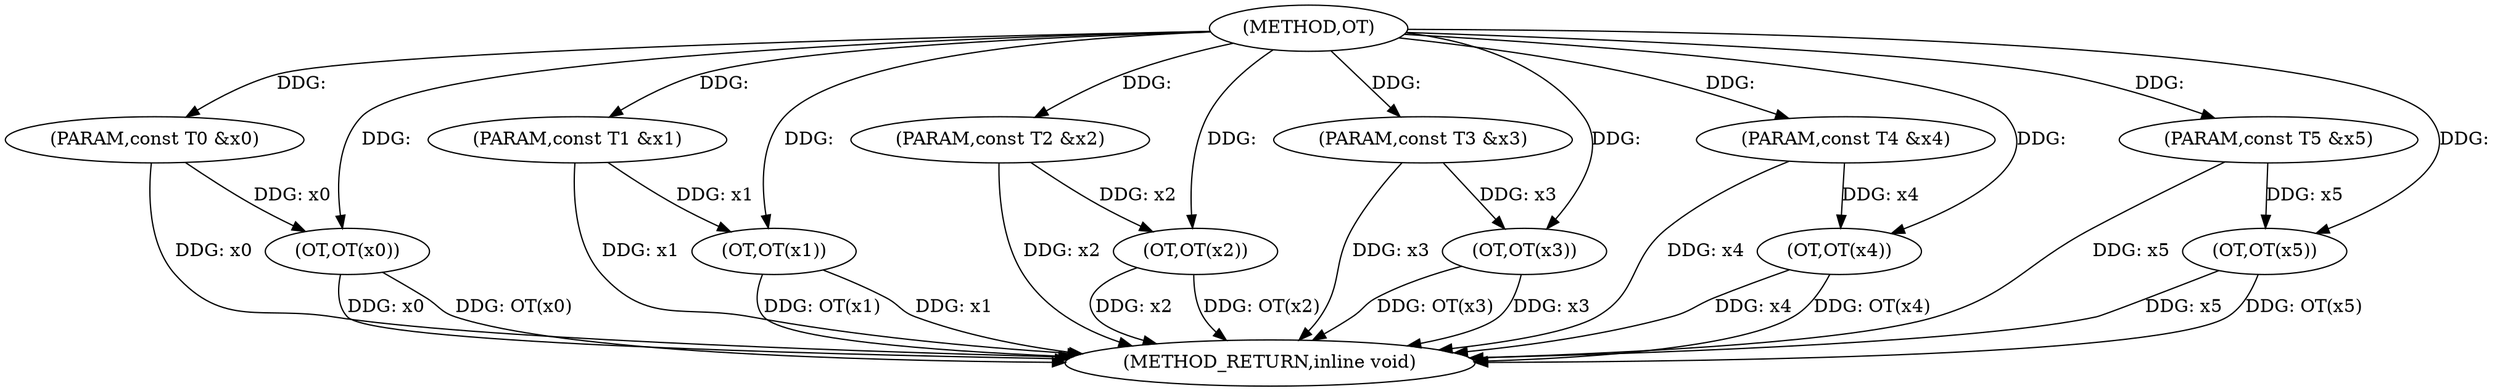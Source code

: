 digraph "OT" {  
"1000467" [label = "(METHOD,OT)" ]
"1000492" [label = "(METHOD_RETURN,inline void)" ]
"1000468" [label = "(PARAM,const T0 &x0)" ]
"1000469" [label = "(PARAM,const T1 &x1)" ]
"1000470" [label = "(PARAM,const T2 &x2)" ]
"1000471" [label = "(PARAM,const T3 &x3)" ]
"1000472" [label = "(PARAM,const T4 &x4)" ]
"1000473" [label = "(PARAM,const T5 &x5)" ]
"1000476" [label = "(OT,OT(x0))" ]
"1000479" [label = "(OT,OT(x1))" ]
"1000482" [label = "(OT,OT(x2))" ]
"1000485" [label = "(OT,OT(x3))" ]
"1000488" [label = "(OT,OT(x4))" ]
"1000490" [label = "(OT,OT(x5))" ]
  "1000468" -> "1000492"  [ label = "DDG: x0"] 
  "1000469" -> "1000492"  [ label = "DDG: x1"] 
  "1000470" -> "1000492"  [ label = "DDG: x2"] 
  "1000471" -> "1000492"  [ label = "DDG: x3"] 
  "1000472" -> "1000492"  [ label = "DDG: x4"] 
  "1000473" -> "1000492"  [ label = "DDG: x5"] 
  "1000476" -> "1000492"  [ label = "DDG: x0"] 
  "1000476" -> "1000492"  [ label = "DDG: OT(x0)"] 
  "1000479" -> "1000492"  [ label = "DDG: x1"] 
  "1000479" -> "1000492"  [ label = "DDG: OT(x1)"] 
  "1000482" -> "1000492"  [ label = "DDG: x2"] 
  "1000482" -> "1000492"  [ label = "DDG: OT(x2)"] 
  "1000485" -> "1000492"  [ label = "DDG: x3"] 
  "1000485" -> "1000492"  [ label = "DDG: OT(x3)"] 
  "1000488" -> "1000492"  [ label = "DDG: x4"] 
  "1000488" -> "1000492"  [ label = "DDG: OT(x4)"] 
  "1000490" -> "1000492"  [ label = "DDG: x5"] 
  "1000490" -> "1000492"  [ label = "DDG: OT(x5)"] 
  "1000467" -> "1000468"  [ label = "DDG: "] 
  "1000467" -> "1000469"  [ label = "DDG: "] 
  "1000467" -> "1000470"  [ label = "DDG: "] 
  "1000467" -> "1000471"  [ label = "DDG: "] 
  "1000467" -> "1000472"  [ label = "DDG: "] 
  "1000467" -> "1000473"  [ label = "DDG: "] 
  "1000468" -> "1000476"  [ label = "DDG: x0"] 
  "1000467" -> "1000476"  [ label = "DDG: "] 
  "1000469" -> "1000479"  [ label = "DDG: x1"] 
  "1000467" -> "1000479"  [ label = "DDG: "] 
  "1000470" -> "1000482"  [ label = "DDG: x2"] 
  "1000467" -> "1000482"  [ label = "DDG: "] 
  "1000471" -> "1000485"  [ label = "DDG: x3"] 
  "1000467" -> "1000485"  [ label = "DDG: "] 
  "1000472" -> "1000488"  [ label = "DDG: x4"] 
  "1000467" -> "1000488"  [ label = "DDG: "] 
  "1000473" -> "1000490"  [ label = "DDG: x5"] 
  "1000467" -> "1000490"  [ label = "DDG: "] 
}
